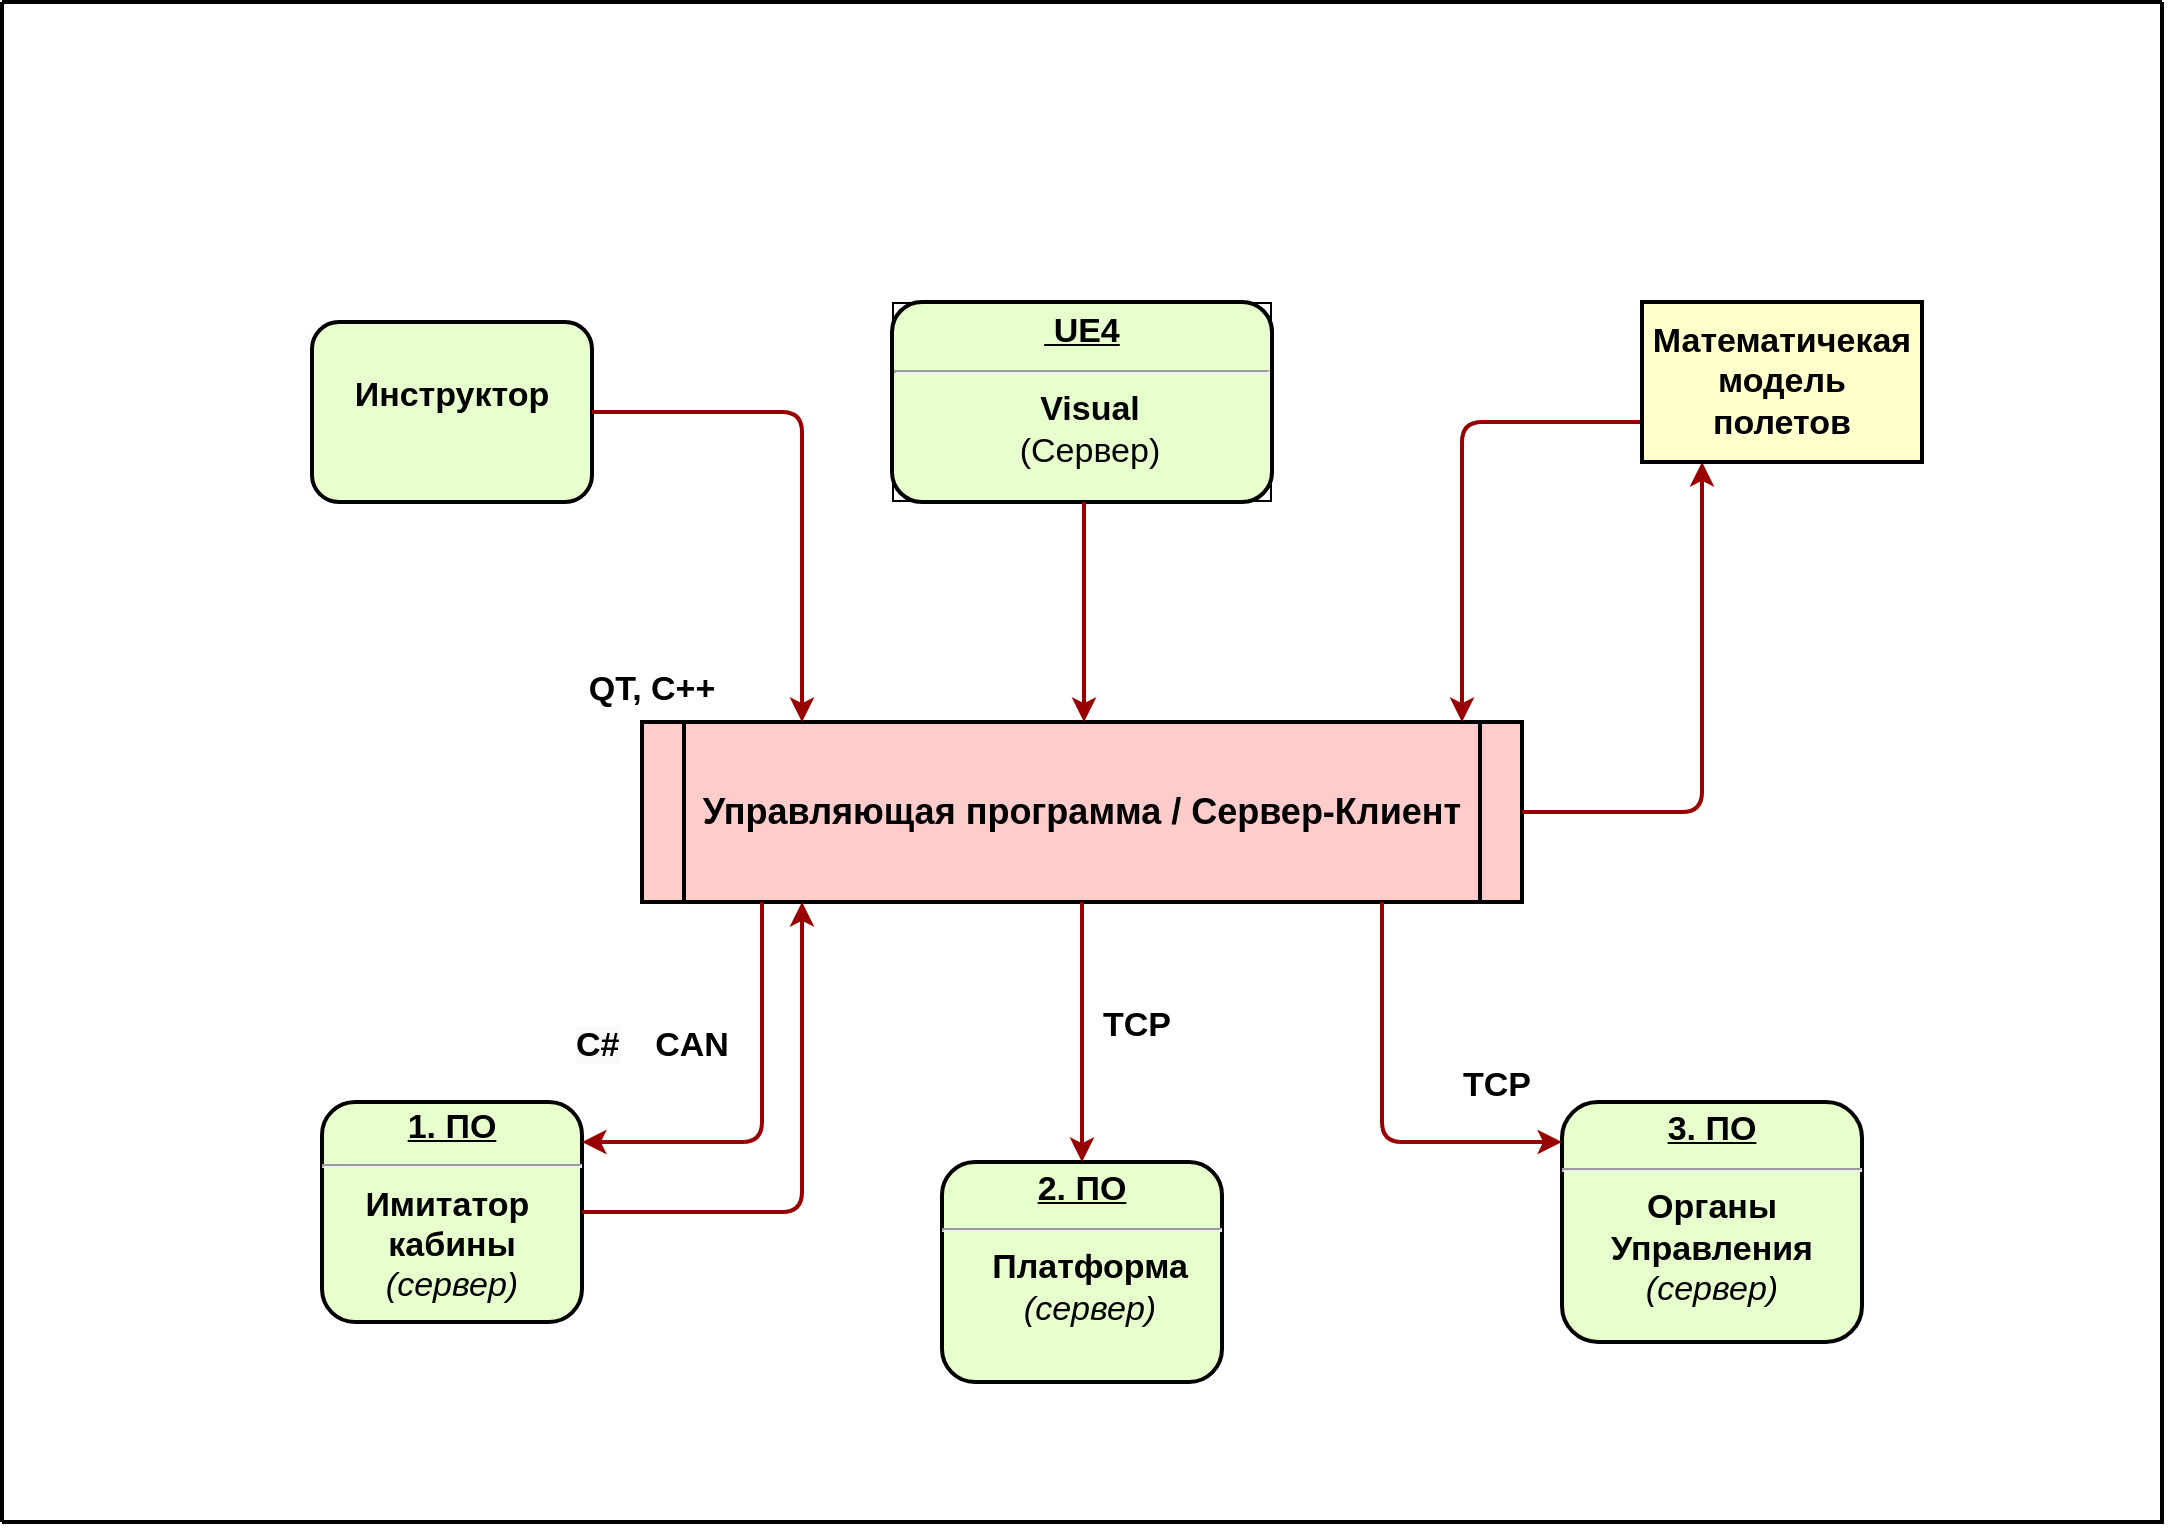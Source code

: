 <mxfile version="20.2.7" type="github">
  <diagram name="Page-1" id="c7558073-3199-34d8-9f00-42111426c3f3">
    <mxGraphModel dx="1221" dy="634" grid="1" gridSize="10" guides="1" tooltips="1" connect="1" arrows="1" fold="1" page="1" pageScale="1" pageWidth="1169" pageHeight="827" background="none" math="0" shadow="0">
      <root>
        <mxCell id="0" />
        <mxCell id="1" parent="0" />
        <mxCell id="2" value="&lt;p style=&quot;margin: 4px 0px 0px; text-align: center; text-decoration: underline; font-size: 17px;&quot;&gt;&lt;strong style=&quot;font-size: 17px;&quot;&gt;&amp;nbsp;UE4&lt;/strong&gt;&lt;/p&gt;&lt;hr style=&quot;font-size: 17px;&quot;&gt;&lt;p style=&quot;margin: 0px 0px 0px 8px; font-size: 17px;&quot;&gt;&lt;span style=&quot;background-color: initial; font-size: 17px;&quot;&gt;&lt;font style=&quot;font-size: 17px;&quot;&gt;Visual&lt;/font&gt;&lt;/span&gt;&lt;br style=&quot;font-size: 17px;&quot;&gt;&lt;/p&gt;&lt;p style=&quot;margin: 0px 0px 0px 8px; font-size: 17px;&quot;&gt;&lt;span style=&quot;background-color: initial; font-weight: normal; font-size: 17px;&quot;&gt;&lt;font style=&quot;font-size: 17px;&quot;&gt;(Сервер)&lt;/font&gt;&lt;/span&gt;&lt;br style=&quot;font-size: 17px;&quot;&gt;&lt;/p&gt;&lt;p style=&quot;margin: 0px 0px 0px 8px; font-size: 17px;&quot;&gt;&lt;span style=&quot;font-size: 17px;&quot;&gt;&lt;br style=&quot;font-size: 17px;&quot;&gt;&lt;/span&gt;&lt;/p&gt;" style="verticalAlign=middle;align=center;overflow=fill;fontSize=17;fontFamily=Helvetica;html=1;rounded=1;fontStyle=1;strokeWidth=2;fillColor=#E6FFCC;spacingLeft=0;labelBorderColor=default;spacing=1;" parent="1" vertex="1">
          <mxGeometry x="485" y="190" width="190" height="100" as="geometry" />
        </mxCell>
        <mxCell id="5" value="Управляющая программа / Сервер-Клиент" style="shape=process;whiteSpace=wrap;align=center;verticalAlign=middle;size=0.048;fontStyle=1;strokeWidth=2;fillColor=#FFCCCC;fontSize=18;spacing=1;" parent="1" vertex="1">
          <mxGeometry x="360" y="400" width="440" height="90" as="geometry" />
        </mxCell>
        <mxCell id="9" value="&lt;p style=&quot;margin: 4px 0px 0px; text-align: center; text-decoration: underline; font-size: 17px;&quot;&gt;&lt;strong style=&quot;font-size: 17px;&quot;&gt;3. ПО&lt;br style=&quot;font-size: 17px;&quot;&gt;&lt;/strong&gt;&lt;/p&gt;&lt;hr style=&quot;font-size: 17px;&quot;&gt;&lt;p style=&quot;margin: 0px 0px 0px 8px; font-size: 17px;&quot;&gt;&lt;/p&gt;&lt;div style=&quot;font-size: 17px;&quot;&gt;&lt;span style=&quot;background-color: initial; font-size: 17px;&quot;&gt;Органы&lt;/span&gt;&lt;/div&gt;&lt;div style=&quot;font-size: 17px;&quot;&gt;&lt;span style=&quot;background-color: initial; font-size: 17px;&quot;&gt;Управления&lt;/span&gt;&lt;/div&gt;&lt;i style=&quot;background-color: initial; font-weight: normal; font-size: 17px;&quot;&gt;&lt;div style=&quot;font-size: 17px;&quot;&gt;&lt;i style=&quot;background-color: initial; font-size: 17px;&quot;&gt;(сервер)&lt;/i&gt;&lt;/div&gt;&lt;/i&gt;&lt;p style=&quot;font-size: 17px;&quot;&gt;&lt;/p&gt;" style="verticalAlign=middle;align=center;overflow=fill;fontSize=17;fontFamily=Helvetica;html=1;rounded=1;fontStyle=1;strokeWidth=2;fillColor=#E6FFCC;spacing=1;" parent="1" vertex="1">
          <mxGeometry x="820" y="590" width="150" height="120" as="geometry" />
        </mxCell>
        <mxCell id="10" value="&lt;p style=&quot;margin: 4px 0px 0px; text-align: center; text-decoration: underline; line-height: 1.1; font-size: 17px;&quot;&gt;&lt;strong style=&quot;font-size: 17px;&quot;&gt;1. ПО&lt;br style=&quot;font-size: 17px;&quot;&gt;&lt;/strong&gt;&lt;/p&gt;&lt;hr style=&quot;font-size: 17px;&quot;&gt;&lt;font style=&quot;font-size: 17px;&quot;&gt;&lt;span style=&quot;font-size: 17px;&quot;&gt;Имитатор&amp;nbsp;&lt;/span&gt;&lt;br style=&quot;font-size: 17px;&quot;&gt;&lt;span style=&quot;font-size: 17px; background-color: initial;&quot;&gt;кабины&lt;br style=&quot;font-size: 17px;&quot;&gt;&lt;/span&gt;&lt;i style=&quot;font-size: 17px; font-weight: normal; background-color: initial;&quot;&gt;(сервер)&lt;/i&gt;&lt;span style=&quot;font-size: 17px; background-color: initial;&quot;&gt;&lt;br style=&quot;font-size: 17px;&quot;&gt;&lt;/span&gt;&lt;/font&gt;" style="verticalAlign=middle;align=center;overflow=fill;fontSize=17;fontFamily=Helvetica;html=1;rounded=1;fontStyle=1;strokeWidth=2;fillColor=#E6FFCC;spacing=1;" parent="1" vertex="1">
          <mxGeometry x="200" y="590" width="130" height="110" as="geometry" />
        </mxCell>
        <mxCell id="11" value="&lt;p style=&quot;margin: 4px 0px 0px; text-align: center; text-decoration: underline; font-size: 17px;&quot;&gt;&lt;strong style=&quot;font-size: 17px;&quot;&gt;2. ПО&lt;/strong&gt;&lt;/p&gt;&lt;hr style=&quot;font-size: 17px;&quot;&gt;&lt;p style=&quot;margin: 0px 0px 0px 8px; font-size: 17px;&quot;&gt;&lt;span style=&quot;background-color: initial; font-size: 17px;&quot;&gt;Платформа&lt;br style=&quot;font-size: 17px;&quot;&gt;&lt;/span&gt;&lt;i style=&quot;background-color: initial; font-weight: normal; font-size: 17px;&quot;&gt;(сервер)&lt;/i&gt;&lt;br style=&quot;font-size: 17px;&quot;&gt;&lt;/p&gt;" style="verticalAlign=middle;align=center;overflow=fill;fontSize=17;fontFamily=Helvetica;html=1;rounded=1;fontStyle=1;strokeWidth=2;fillColor=#E6FFCC;spacing=1;" parent="1" vertex="1">
          <mxGeometry x="510" y="620" width="140" height="110" as="geometry" />
        </mxCell>
        <mxCell id="56" value="" style="edgeStyle=elbowEdgeStyle;elbow=horizontal;strokeColor=#990000;strokeWidth=2;spacing=1;fontSize=19;" parent="1" source="2" target="5" edge="1">
          <mxGeometry width="100" height="100" relative="1" as="geometry">
            <mxPoint x="230" y="510" as="sourcePoint" />
            <mxPoint x="330" y="410" as="targetPoint" />
            <Array as="points">
              <mxPoint x="581" y="360" />
              <mxPoint x="586" y="350" />
              <mxPoint x="460" y="370" />
            </Array>
          </mxGeometry>
        </mxCell>
        <mxCell id="68" value="" style="edgeStyle=elbowEdgeStyle;elbow=horizontal;strokeColor=#990000;strokeWidth=2;spacing=1;fontSize=19;exitX=0;exitY=0.75;exitDx=0;exitDy=0;" parent="1" source="fQuNa7zmRM5pAZj9dZrN-105" target="5" edge="1">
          <mxGeometry width="100" height="100" relative="1" as="geometry">
            <mxPoint x="850" y="240" as="sourcePoint" />
            <mxPoint x="690" y="260" as="targetPoint" />
            <Array as="points">
              <mxPoint x="770" y="250" />
              <mxPoint x="770" y="360" />
              <mxPoint x="770" y="380" />
              <mxPoint x="760" y="360" />
              <mxPoint x="750" y="370" />
            </Array>
          </mxGeometry>
        </mxCell>
        <mxCell id="77" value="" style="edgeStyle=elbowEdgeStyle;elbow=horizontal;strokeColor=#990000;strokeWidth=2;spacing=1;fontSize=19;" parent="1" source="5" target="9" edge="1">
          <mxGeometry width="100" height="100" relative="1" as="geometry">
            <mxPoint x="580" y="600" as="sourcePoint" />
            <mxPoint x="680" y="500" as="targetPoint" />
            <Array as="points">
              <mxPoint x="730" y="610" />
              <mxPoint x="720" y="610" />
              <mxPoint x="750" y="610" />
              <mxPoint x="740" y="540" />
              <mxPoint x="750" y="610" />
              <mxPoint x="740" y="490" />
            </Array>
          </mxGeometry>
        </mxCell>
        <mxCell id="88" value="" style="edgeStyle=elbowEdgeStyle;elbow=horizontal;strokeColor=#990000;strokeWidth=2;spacing=1;fontSize=19;" parent="1" source="5" target="11" edge="1">
          <mxGeometry width="100" height="100" relative="1" as="geometry">
            <mxPoint x="230" y="510" as="sourcePoint" />
            <mxPoint x="330" y="410" as="targetPoint" />
            <Array as="points">
              <mxPoint x="580" y="470" />
              <mxPoint x="590" y="500" />
              <mxPoint x="581" y="540" />
              <mxPoint x="570" y="540" />
              <mxPoint x="570" y="470" />
              <mxPoint x="560" y="530" />
              <mxPoint x="570" y="480" />
            </Array>
          </mxGeometry>
        </mxCell>
        <mxCell id="91" value="CAN" style="text;spacingTop=-5;align=center;fontStyle=1;fontSize=17;spacing=1;strokeWidth=2;" parent="1" vertex="1">
          <mxGeometry x="365" y="550" width="40" height="20" as="geometry" />
        </mxCell>
        <mxCell id="92" value="" style="edgeStyle=elbowEdgeStyle;elbow=horizontal;strokeColor=#990000;strokeWidth=2;spacing=1;fontSize=19;" parent="1" source="5" target="10" edge="1">
          <mxGeometry width="100" height="100" relative="1" as="geometry">
            <mxPoint x="210.0" y="510" as="sourcePoint" />
            <mxPoint x="310.0" y="410" as="targetPoint" />
            <Array as="points">
              <mxPoint x="420" y="610" />
              <mxPoint x="380" y="610" />
              <mxPoint x="420" y="520" />
              <mxPoint x="410" y="640" />
              <mxPoint x="400" y="620" />
              <mxPoint x="410" y="580" />
              <mxPoint x="420" y="500" />
              <mxPoint x="430" y="480" />
            </Array>
          </mxGeometry>
        </mxCell>
        <mxCell id="93" value="" style="edgeStyle=elbowEdgeStyle;elbow=horizontal;strokeColor=#990000;strokeWidth=2;spacing=1;fontSize=19;" parent="1" source="10" target="5" edge="1">
          <mxGeometry width="100" height="100" relative="1" as="geometry">
            <mxPoint x="220" y="520" as="sourcePoint" />
            <mxPoint x="320" y="420" as="targetPoint" />
            <Array as="points">
              <mxPoint x="440" y="550" />
              <mxPoint x="430" y="620" />
              <mxPoint x="450" y="610" />
              <mxPoint x="390" y="480" />
              <mxPoint x="380" y="600" />
              <mxPoint x="390" y="590" />
              <mxPoint x="400" y="500" />
              <mxPoint x="410" y="480" />
            </Array>
          </mxGeometry>
        </mxCell>
        <mxCell id="95" value="QT, C++" style="text;spacingTop=7;align=center;labelBackgroundColor=none;labelBorderColor=none;fontStyle=1;spacing=1;perimeterSpacing=0;strokeWidth=2;fontSize=17;" parent="1" vertex="1">
          <mxGeometry x="325" y="360" width="80" height="40" as="geometry" />
        </mxCell>
        <mxCell id="fQuNa7zmRM5pAZj9dZrN-97" value="TCP" style="text;spacingTop=-5;align=center;fontStyle=1;fontSize=17;spacing=1;strokeWidth=2;" vertex="1" parent="1">
          <mxGeometry x="590" y="540" width="35" height="20" as="geometry" />
        </mxCell>
        <mxCell id="fQuNa7zmRM5pAZj9dZrN-98" value="TCP" style="text;spacingTop=-5;align=center;fontStyle=1;fontSize=17;spacing=1;strokeWidth=2;" vertex="1" parent="1">
          <mxGeometry x="770" y="570" width="35" height="20" as="geometry" />
        </mxCell>
        <mxCell id="fQuNa7zmRM5pAZj9dZrN-102" value="" style="edgeStyle=elbowEdgeStyle;elbow=horizontal;strokeColor=#990000;strokeWidth=2;exitX=1;exitY=0.5;exitDx=0;exitDy=0;spacing=1;fontSize=17;" edge="1" parent="1" source="5" target="fQuNa7zmRM5pAZj9dZrN-105">
          <mxGeometry width="100" height="100" relative="1" as="geometry">
            <mxPoint x="840" y="491" as="sourcePoint" />
            <mxPoint x="870" y="300" as="targetPoint" />
            <Array as="points">
              <mxPoint x="890" y="380" />
              <mxPoint x="920" y="370" />
              <mxPoint x="870" y="370" />
              <mxPoint x="810" y="370" />
              <mxPoint x="830" y="370" />
              <mxPoint x="810" y="380" />
              <mxPoint x="795" y="390" />
              <mxPoint x="800" y="400" />
              <mxPoint x="810" y="390" />
              <mxPoint x="830" y="420" />
              <mxPoint x="889" y="486" />
              <mxPoint x="909" y="476" />
              <mxPoint x="849" y="346" />
              <mxPoint x="839" y="466" />
              <mxPoint x="849" y="456" />
              <mxPoint x="859" y="366" />
              <mxPoint x="869" y="346" />
            </Array>
          </mxGeometry>
        </mxCell>
        <mxCell id="fQuNa7zmRM5pAZj9dZrN-105" value="Математичекая&#xa;модель&#xa;полетов" style="whiteSpace=wrap;align=center;verticalAlign=middle;fontStyle=1;strokeWidth=2;fillColor=#FFFFCC;strokeColor=#000000;labelBackgroundColor=none;labelBorderColor=none;spacing=1;fontSize=17;" vertex="1" parent="1">
          <mxGeometry x="860" y="190" width="140" height="80" as="geometry" />
        </mxCell>
        <mxCell id="fQuNa7zmRM5pAZj9dZrN-109" style="edgeStyle=orthogonalEdgeStyle;rounded=0;orthogonalLoop=1;jettySize=auto;html=1;exitX=0.5;exitY=1;exitDx=0;exitDy=0;fontSize=17;spacing=1;strokeWidth=2;" edge="1" parent="1" source="fQuNa7zmRM5pAZj9dZrN-105" target="fQuNa7zmRM5pAZj9dZrN-105">
          <mxGeometry relative="1" as="geometry" />
        </mxCell>
        <mxCell id="fQuNa7zmRM5pAZj9dZrN-119" value="&lt;span style=&quot;color: rgb(0, 0, 0); font-family: Helvetica; font-size: 17px; font-style: normal; font-variant-ligatures: normal; font-variant-caps: normal; font-weight: 700; letter-spacing: normal; orphans: 2; text-align: center; text-indent: 0px; text-transform: none; widows: 2; word-spacing: 0px; -webkit-text-stroke-width: 0px; background-color: rgb(248, 249, 250); text-decoration-thickness: initial; text-decoration-style: initial; text-decoration-color: initial; float: none; display: inline !important;&quot;&gt;C#&lt;/span&gt;" style="text;whiteSpace=wrap;html=1;fontSize=17;" vertex="1" parent="1">
          <mxGeometry x="325" y="545" width="35" height="30" as="geometry" />
        </mxCell>
        <mxCell id="fQuNa7zmRM5pAZj9dZrN-122" value="" style="endArrow=none;html=1;rounded=0;shadow=0;sketch=0;fontSize=15;strokeWidth=2;" edge="1" parent="1">
          <mxGeometry width="50" height="50" relative="1" as="geometry">
            <mxPoint x="40" y="800" as="sourcePoint" />
            <mxPoint x="40" y="40" as="targetPoint" />
          </mxGeometry>
        </mxCell>
        <mxCell id="fQuNa7zmRM5pAZj9dZrN-125" value="" style="endArrow=none;html=1;rounded=0;shadow=0;sketch=0;fontSize=15;strokeWidth=2;" edge="1" parent="1">
          <mxGeometry width="50" height="50" relative="1" as="geometry">
            <mxPoint x="1120" y="800.0" as="sourcePoint" />
            <mxPoint x="1120" y="40" as="targetPoint" />
          </mxGeometry>
        </mxCell>
        <mxCell id="fQuNa7zmRM5pAZj9dZrN-127" value="" style="endArrow=none;html=1;rounded=0;shadow=0;sketch=0;fontSize=15;strokeWidth=2;" edge="1" parent="1">
          <mxGeometry width="50" height="50" relative="1" as="geometry">
            <mxPoint x="40" y="800" as="sourcePoint" />
            <mxPoint x="1120.941" y="800" as="targetPoint" />
          </mxGeometry>
        </mxCell>
        <mxCell id="fQuNa7zmRM5pAZj9dZrN-128" value="" style="endArrow=none;html=1;rounded=0;shadow=0;sketch=0;fontSize=15;strokeWidth=2;" edge="1" parent="1">
          <mxGeometry width="50" height="50" relative="1" as="geometry">
            <mxPoint x="40" y="40" as="sourcePoint" />
            <mxPoint x="1120" y="40" as="targetPoint" />
          </mxGeometry>
        </mxCell>
        <mxCell id="fQuNa7zmRM5pAZj9dZrN-134" value="&lt;p style=&quot;margin: 4px 0px 0px; text-align: center; text-decoration: underline; line-height: 1.1; font-size: 18px;&quot;&gt;&lt;/p&gt;&lt;font style=&quot;&quot;&gt;&lt;span style=&quot;background-color: initial;&quot;&gt;&lt;br style=&quot;font-size: 18px;&quot;&gt;&lt;font style=&quot;&quot;&gt;&lt;font style=&quot;font-size: 17px;&quot;&gt;Инструктор&lt;/font&gt;&lt;/font&gt;&lt;br style=&quot;font-size: 18px;&quot;&gt;&lt;/span&gt;&lt;/font&gt;" style="verticalAlign=middle;align=center;overflow=fill;fontSize=18;fontFamily=Helvetica;html=1;rounded=1;fontStyle=1;strokeWidth=2;fillColor=#E6FFCC;spacing=1;perimeterSpacing=0;spacingBottom=0;spacingTop=1;" vertex="1" parent="1">
          <mxGeometry x="195" y="200" width="140" height="90" as="geometry" />
        </mxCell>
        <mxCell id="fQuNa7zmRM5pAZj9dZrN-135" value="" style="edgeStyle=elbowEdgeStyle;elbow=horizontal;strokeColor=#990000;strokeWidth=2;spacing=1;fontSize=19;exitX=1;exitY=0.5;exitDx=0;exitDy=0;" edge="1" parent="1" source="fQuNa7zmRM5pAZj9dZrN-134">
          <mxGeometry width="100" height="100" relative="1" as="geometry">
            <mxPoint x="270" y="300" as="sourcePoint" />
            <mxPoint x="440" y="400" as="targetPoint" />
            <Array as="points">
              <mxPoint x="440" y="370" />
              <mxPoint x="430" y="320" />
              <mxPoint x="420" y="400" />
              <mxPoint x="350" y="310" />
              <mxPoint x="275" y="360" />
              <mxPoint x="149" y="380" />
            </Array>
          </mxGeometry>
        </mxCell>
      </root>
    </mxGraphModel>
  </diagram>
</mxfile>
